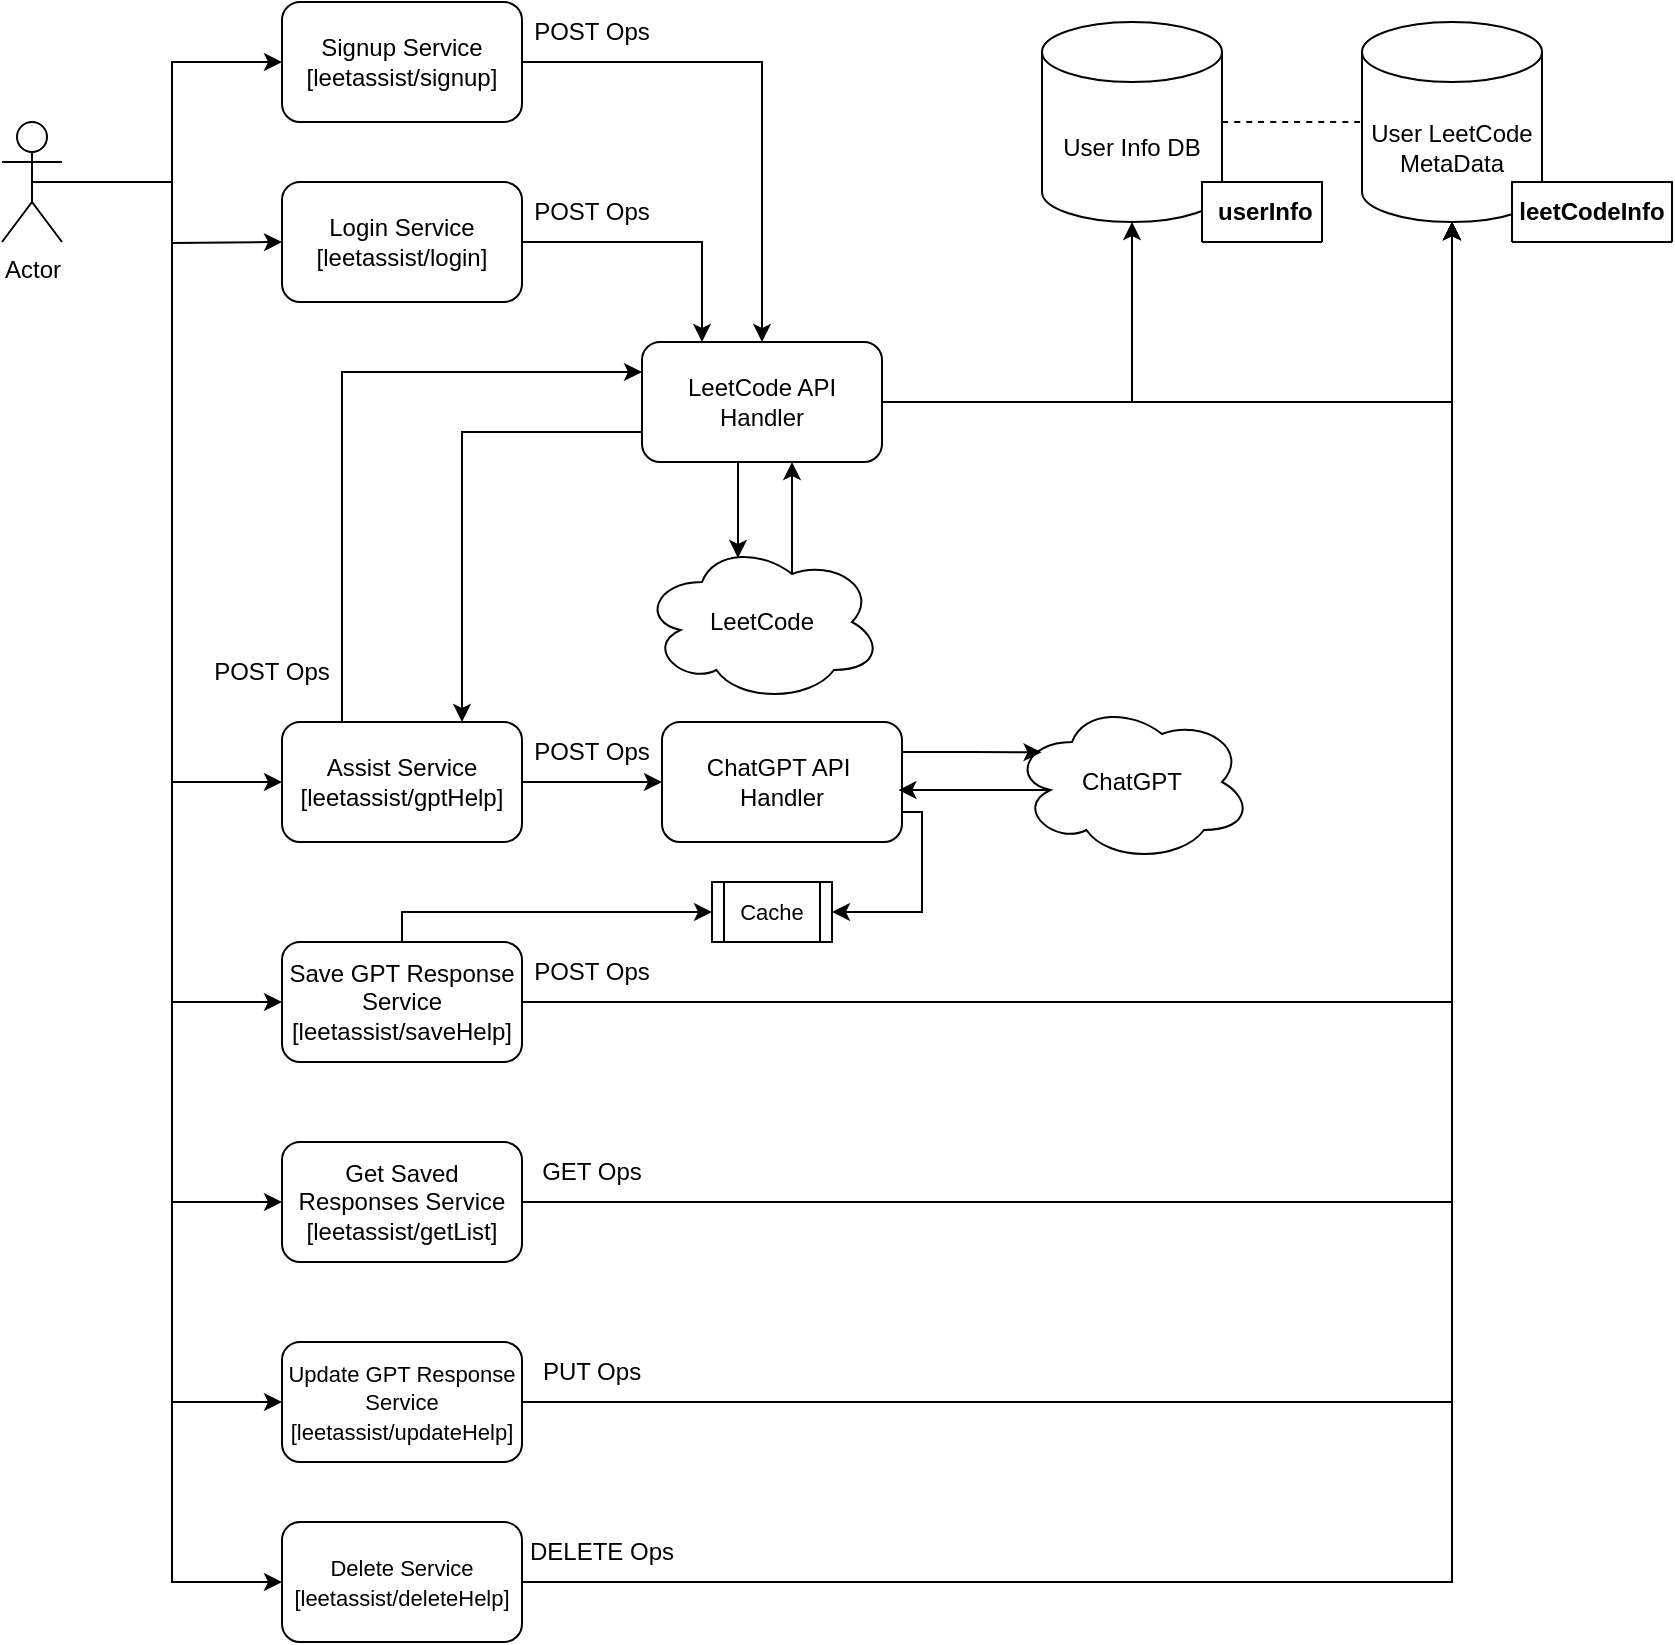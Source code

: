<mxfile version="26.0.11">
  <diagram name="Page-1" id="sjRYy_9pcB5eoI-cidoD">
    <mxGraphModel dx="1467" dy="707" grid="1" gridSize="10" guides="1" tooltips="1" connect="1" arrows="1" fold="1" page="1" pageScale="1" pageWidth="850" pageHeight="1100" math="0" shadow="0">
      <root>
        <mxCell id="0" />
        <mxCell id="1" parent="0" />
        <mxCell id="rSFfT3zBbqfsnvvld2Uv-13" style="edgeStyle=orthogonalEdgeStyle;rounded=0;orthogonalLoop=1;jettySize=auto;html=1;exitX=0.5;exitY=0.5;exitDx=0;exitDy=0;exitPerimeter=0;entryX=0;entryY=0.5;entryDx=0;entryDy=0;" edge="1" parent="1" source="rSFfT3zBbqfsnvvld2Uv-4" target="rSFfT3zBbqfsnvvld2Uv-9">
          <mxGeometry relative="1" as="geometry" />
        </mxCell>
        <mxCell id="rSFfT3zBbqfsnvvld2Uv-14" style="edgeStyle=orthogonalEdgeStyle;rounded=0;orthogonalLoop=1;jettySize=auto;html=1;exitX=0.5;exitY=0.5;exitDx=0;exitDy=0;exitPerimeter=0;entryX=0;entryY=0.5;entryDx=0;entryDy=0;" edge="1" parent="1" source="rSFfT3zBbqfsnvvld2Uv-4">
          <mxGeometry relative="1" as="geometry">
            <mxPoint x="210" y="400" as="targetPoint" />
          </mxGeometry>
        </mxCell>
        <mxCell id="rSFfT3zBbqfsnvvld2Uv-75" style="edgeStyle=elbowEdgeStyle;rounded=0;orthogonalLoop=1;jettySize=auto;html=1;entryX=0;entryY=0.5;entryDx=0;entryDy=0;" edge="1" parent="1" source="rSFfT3zBbqfsnvvld2Uv-4" target="rSFfT3zBbqfsnvvld2Uv-71">
          <mxGeometry relative="1" as="geometry" />
        </mxCell>
        <mxCell id="rSFfT3zBbqfsnvvld2Uv-76" style="edgeStyle=elbowEdgeStyle;rounded=0;orthogonalLoop=1;jettySize=auto;html=1;entryX=0;entryY=0.5;entryDx=0;entryDy=0;" edge="1" parent="1" source="rSFfT3zBbqfsnvvld2Uv-4" target="rSFfT3zBbqfsnvvld2Uv-72">
          <mxGeometry relative="1" as="geometry" />
        </mxCell>
        <mxCell id="rSFfT3zBbqfsnvvld2Uv-78" style="edgeStyle=elbowEdgeStyle;rounded=0;orthogonalLoop=1;jettySize=auto;html=1;entryX=0;entryY=0.5;entryDx=0;entryDy=0;" edge="1" parent="1" source="rSFfT3zBbqfsnvvld2Uv-4" target="rSFfT3zBbqfsnvvld2Uv-77">
          <mxGeometry relative="1" as="geometry" />
        </mxCell>
        <mxCell id="rSFfT3zBbqfsnvvld2Uv-89" style="edgeStyle=elbowEdgeStyle;rounded=0;orthogonalLoop=1;jettySize=auto;html=1;entryX=0;entryY=0.5;entryDx=0;entryDy=0;" edge="1" parent="1" source="rSFfT3zBbqfsnvvld2Uv-4" target="rSFfT3zBbqfsnvvld2Uv-88">
          <mxGeometry relative="1" as="geometry" />
        </mxCell>
        <mxCell id="rSFfT3zBbqfsnvvld2Uv-108" style="edgeStyle=elbowEdgeStyle;rounded=0;orthogonalLoop=1;jettySize=auto;html=1;entryX=0;entryY=0.5;entryDx=0;entryDy=0;" edge="1" parent="1" source="rSFfT3zBbqfsnvvld2Uv-4" target="rSFfT3zBbqfsnvvld2Uv-107">
          <mxGeometry relative="1" as="geometry" />
        </mxCell>
        <mxCell id="rSFfT3zBbqfsnvvld2Uv-4" value="Actor" style="shape=umlActor;verticalLabelPosition=bottom;verticalAlign=top;html=1;outlineConnect=0;" vertex="1" parent="1">
          <mxGeometry x="70" y="340" width="30" height="60" as="geometry" />
        </mxCell>
        <mxCell id="rSFfT3zBbqfsnvvld2Uv-65" style="edgeStyle=elbowEdgeStyle;rounded=0;orthogonalLoop=1;jettySize=auto;html=1;exitX=1;exitY=0.5;exitDx=0;exitDy=0;" edge="1" parent="1" source="rSFfT3zBbqfsnvvld2Uv-9">
          <mxGeometry relative="1" as="geometry">
            <mxPoint x="450" y="450" as="targetPoint" />
            <Array as="points">
              <mxPoint x="450" y="380" />
            </Array>
          </mxGeometry>
        </mxCell>
        <mxCell id="rSFfT3zBbqfsnvvld2Uv-9" value="Signup Service&lt;br&gt;[leetassist/signup]" style="rounded=1;whiteSpace=wrap;html=1;" vertex="1" parent="1">
          <mxGeometry x="210" y="280" width="120" height="60" as="geometry" />
        </mxCell>
        <mxCell id="rSFfT3zBbqfsnvvld2Uv-58" style="edgeStyle=elbowEdgeStyle;rounded=0;orthogonalLoop=1;jettySize=auto;html=1;exitX=1;exitY=0.5;exitDx=0;exitDy=0;entryX=0.25;entryY=0;entryDx=0;entryDy=0;" edge="1" parent="1" source="rSFfT3zBbqfsnvvld2Uv-10" target="rSFfT3zBbqfsnvvld2Uv-51">
          <mxGeometry relative="1" as="geometry">
            <Array as="points">
              <mxPoint x="420" y="430" />
            </Array>
          </mxGeometry>
        </mxCell>
        <mxCell id="rSFfT3zBbqfsnvvld2Uv-10" value="Login Service&lt;br&gt;[leetassist/login]" style="rounded=1;whiteSpace=wrap;html=1;" vertex="1" parent="1">
          <mxGeometry x="210" y="370" width="120" height="60" as="geometry" />
        </mxCell>
        <mxCell id="rSFfT3zBbqfsnvvld2Uv-11" value="User Info DB" style="shape=cylinder3;whiteSpace=wrap;html=1;boundedLbl=1;backgroundOutline=1;size=15;" vertex="1" parent="1">
          <mxGeometry x="590" y="290" width="90" height="100" as="geometry" />
        </mxCell>
        <mxCell id="rSFfT3zBbqfsnvvld2Uv-18" value="User LeetCode MetaData" style="shape=cylinder3;whiteSpace=wrap;html=1;boundedLbl=1;backgroundOutline=1;size=15;" vertex="1" parent="1">
          <mxGeometry x="750" y="290" width="90" height="100" as="geometry" />
        </mxCell>
        <mxCell id="rSFfT3zBbqfsnvvld2Uv-40" value="&amp;nbsp;&lt;b&gt;userInfo&lt;/b&gt;" style="swimlane;fontStyle=0;childLayout=stackLayout;horizontal=1;startSize=30;horizontalStack=0;resizeParent=1;resizeParentMax=0;resizeLast=0;collapsible=1;marginBottom=0;whiteSpace=wrap;html=1;" vertex="1" collapsed="1" parent="1">
          <mxGeometry x="670" y="370" width="60" height="30" as="geometry">
            <mxRectangle x="440" y="385" width="93.33" height="150" as="alternateBounds" />
          </mxGeometry>
        </mxCell>
        <mxCell id="rSFfT3zBbqfsnvvld2Uv-41" value="user_id (PK)" style="text;strokeColor=none;fillColor=none;align=left;verticalAlign=middle;spacingLeft=4;spacingRight=4;overflow=hidden;points=[[0,0.5],[1,0.5]];portConstraint=eastwest;rotatable=0;whiteSpace=wrap;html=1;" vertex="1" parent="rSFfT3zBbqfsnvvld2Uv-40">
          <mxGeometry y="30" width="93.33" height="30" as="geometry" />
        </mxCell>
        <mxCell id="rSFfT3zBbqfsnvvld2Uv-42" value="user_name" style="text;strokeColor=none;fillColor=none;align=left;verticalAlign=middle;spacingLeft=4;spacingRight=4;overflow=hidden;points=[[0,0.5],[1,0.5]];portConstraint=eastwest;rotatable=0;whiteSpace=wrap;html=1;" vertex="1" parent="rSFfT3zBbqfsnvvld2Uv-40">
          <mxGeometry y="60" width="93.33" height="30" as="geometry" />
        </mxCell>
        <mxCell id="rSFfT3zBbqfsnvvld2Uv-43" value="user_pw&lt;div&gt;&lt;br&gt;&lt;/div&gt;" style="text;strokeColor=none;fillColor=none;align=left;verticalAlign=middle;spacingLeft=4;spacingRight=4;overflow=hidden;points=[[0,0.5],[1,0.5]];portConstraint=eastwest;rotatable=0;whiteSpace=wrap;html=1;" vertex="1" parent="rSFfT3zBbqfsnvvld2Uv-40">
          <mxGeometry y="90" width="93.33" height="30" as="geometry" />
        </mxCell>
        <mxCell id="rSFfT3zBbqfsnvvld2Uv-45" value="leetUserName" style="text;strokeColor=none;fillColor=none;align=left;verticalAlign=middle;spacingLeft=4;spacingRight=4;overflow=hidden;points=[[0,0.5],[1,0.5]];portConstraint=eastwest;rotatable=0;whiteSpace=wrap;html=1;" vertex="1" parent="rSFfT3zBbqfsnvvld2Uv-40">
          <mxGeometry y="120" width="93.33" height="30" as="geometry" />
        </mxCell>
        <mxCell id="rSFfT3zBbqfsnvvld2Uv-46" value="&lt;b&gt;leetCodeInfo&lt;/b&gt;" style="swimlane;fontStyle=0;childLayout=stackLayout;horizontal=1;startSize=30;horizontalStack=0;resizeParent=1;resizeParentMax=0;resizeLast=0;collapsible=1;marginBottom=0;whiteSpace=wrap;html=1;" vertex="1" collapsed="1" parent="1">
          <mxGeometry x="825" y="370" width="80" height="30" as="geometry">
            <mxRectangle x="740" y="170" width="120" height="90" as="alternateBounds" />
          </mxGeometry>
        </mxCell>
        <mxCell id="rSFfT3zBbqfsnvvld2Uv-47" value="user_id (PK)" style="text;strokeColor=none;fillColor=none;align=left;verticalAlign=middle;spacingLeft=4;spacingRight=4;overflow=hidden;points=[[0,0.5],[1,0.5]];portConstraint=eastwest;rotatable=0;whiteSpace=wrap;html=1;" vertex="1" parent="rSFfT3zBbqfsnvvld2Uv-46">
          <mxGeometry y="30" width="120" height="30" as="geometry" />
        </mxCell>
        <mxCell id="rSFfT3zBbqfsnvvld2Uv-50" value="leetUserName" style="text;strokeColor=none;fillColor=none;align=left;verticalAlign=middle;spacingLeft=4;spacingRight=4;overflow=hidden;points=[[0,0.5],[1,0.5]];portConstraint=eastwest;rotatable=0;whiteSpace=wrap;html=1;" vertex="1" parent="rSFfT3zBbqfsnvvld2Uv-46">
          <mxGeometry y="60" width="120" height="30" as="geometry" />
        </mxCell>
        <mxCell id="rSFfT3zBbqfsnvvld2Uv-101" style="edgeStyle=elbowEdgeStyle;rounded=0;orthogonalLoop=1;jettySize=auto;html=1;exitX=0;exitY=0.75;exitDx=0;exitDy=0;entryX=0.75;entryY=0;entryDx=0;entryDy=0;" edge="1" parent="1" source="rSFfT3zBbqfsnvvld2Uv-51" target="rSFfT3zBbqfsnvvld2Uv-71">
          <mxGeometry relative="1" as="geometry">
            <Array as="points">
              <mxPoint x="300" y="570" />
            </Array>
          </mxGeometry>
        </mxCell>
        <mxCell id="rSFfT3zBbqfsnvvld2Uv-51" value="LeetCode API Handler" style="rounded=1;whiteSpace=wrap;html=1;" vertex="1" parent="1">
          <mxGeometry x="390" y="450" width="120" height="60" as="geometry" />
        </mxCell>
        <mxCell id="rSFfT3zBbqfsnvvld2Uv-57" style="edgeStyle=elbowEdgeStyle;rounded=0;orthogonalLoop=1;jettySize=auto;html=1;exitX=0.625;exitY=0.2;exitDx=0;exitDy=0;exitPerimeter=0;" edge="1" parent="1" source="rSFfT3zBbqfsnvvld2Uv-52" target="rSFfT3zBbqfsnvvld2Uv-51">
          <mxGeometry relative="1" as="geometry" />
        </mxCell>
        <mxCell id="rSFfT3zBbqfsnvvld2Uv-52" value="LeetCode" style="ellipse;shape=cloud;whiteSpace=wrap;html=1;" vertex="1" parent="1">
          <mxGeometry x="390" y="550" width="120" height="80" as="geometry" />
        </mxCell>
        <mxCell id="rSFfT3zBbqfsnvvld2Uv-59" style="edgeStyle=elbowEdgeStyle;rounded=0;orthogonalLoop=1;jettySize=auto;html=1;exitX=1;exitY=0.5;exitDx=0;exitDy=0;entryX=0.5;entryY=1;entryDx=0;entryDy=0;entryPerimeter=0;" edge="1" parent="1" source="rSFfT3zBbqfsnvvld2Uv-51" target="rSFfT3zBbqfsnvvld2Uv-18">
          <mxGeometry relative="1" as="geometry">
            <Array as="points">
              <mxPoint x="795" y="430" />
            </Array>
          </mxGeometry>
        </mxCell>
        <mxCell id="rSFfT3zBbqfsnvvld2Uv-64" style="edgeStyle=elbowEdgeStyle;rounded=0;orthogonalLoop=1;jettySize=auto;html=1;exitX=0.25;exitY=1;exitDx=0;exitDy=0;entryX=0.4;entryY=0.1;entryDx=0;entryDy=0;entryPerimeter=0;" edge="1" parent="1" source="rSFfT3zBbqfsnvvld2Uv-51" target="rSFfT3zBbqfsnvvld2Uv-52">
          <mxGeometry relative="1" as="geometry">
            <Array as="points">
              <mxPoint x="438" y="530" />
            </Array>
          </mxGeometry>
        </mxCell>
        <mxCell id="rSFfT3zBbqfsnvvld2Uv-67" style="edgeStyle=elbowEdgeStyle;rounded=0;orthogonalLoop=1;jettySize=auto;html=1;exitX=1;exitY=0.5;exitDx=0;exitDy=0;entryX=0.5;entryY=1;entryDx=0;entryDy=0;entryPerimeter=0;" edge="1" parent="1" source="rSFfT3zBbqfsnvvld2Uv-51" target="rSFfT3zBbqfsnvvld2Uv-11">
          <mxGeometry relative="1" as="geometry">
            <Array as="points">
              <mxPoint x="635" y="460" />
            </Array>
          </mxGeometry>
        </mxCell>
        <mxCell id="rSFfT3zBbqfsnvvld2Uv-70" style="edgeStyle=elbowEdgeStyle;rounded=0;orthogonalLoop=1;jettySize=auto;html=1;exitX=1;exitY=0.5;exitDx=0;exitDy=0;exitPerimeter=0;entryX=0;entryY=0.5;entryDx=0;entryDy=0;entryPerimeter=0;curved=1;endArrow=none;startFill=0;dashed=1;" edge="1" parent="1" source="rSFfT3zBbqfsnvvld2Uv-11" target="rSFfT3zBbqfsnvvld2Uv-18">
          <mxGeometry relative="1" as="geometry">
            <Array as="points">
              <mxPoint x="720" y="350" />
            </Array>
          </mxGeometry>
        </mxCell>
        <mxCell id="rSFfT3zBbqfsnvvld2Uv-81" style="edgeStyle=elbowEdgeStyle;rounded=0;orthogonalLoop=1;jettySize=auto;html=1;exitX=1;exitY=0.5;exitDx=0;exitDy=0;entryX=0;entryY=0.5;entryDx=0;entryDy=0;" edge="1" parent="1" source="rSFfT3zBbqfsnvvld2Uv-71" target="rSFfT3zBbqfsnvvld2Uv-79">
          <mxGeometry relative="1" as="geometry" />
        </mxCell>
        <mxCell id="rSFfT3zBbqfsnvvld2Uv-100" style="edgeStyle=elbowEdgeStyle;rounded=0;orthogonalLoop=1;jettySize=auto;html=1;exitX=0.25;exitY=0;exitDx=0;exitDy=0;entryX=0;entryY=0.25;entryDx=0;entryDy=0;" edge="1" parent="1" source="rSFfT3zBbqfsnvvld2Uv-71" target="rSFfT3zBbqfsnvvld2Uv-51">
          <mxGeometry relative="1" as="geometry">
            <Array as="points">
              <mxPoint x="240" y="550" />
            </Array>
          </mxGeometry>
        </mxCell>
        <mxCell id="rSFfT3zBbqfsnvvld2Uv-71" value="Assist Service&lt;br&gt;[leetassist/gptHelp]" style="rounded=1;whiteSpace=wrap;html=1;" vertex="1" parent="1">
          <mxGeometry x="210" y="640" width="120" height="60" as="geometry" />
        </mxCell>
        <mxCell id="rSFfT3zBbqfsnvvld2Uv-72" value="&lt;font style=&quot;font-size: 11px;&quot;&gt;Delete Service&lt;br&gt;[leetassist/deleteHelp]&lt;/font&gt;" style="rounded=1;whiteSpace=wrap;html=1;" vertex="1" parent="1">
          <mxGeometry x="210" y="1040" width="120" height="60" as="geometry" />
        </mxCell>
        <mxCell id="rSFfT3zBbqfsnvvld2Uv-104" style="edgeStyle=elbowEdgeStyle;rounded=0;orthogonalLoop=1;jettySize=auto;html=1;exitX=0.5;exitY=0;exitDx=0;exitDy=0;entryX=0;entryY=0.5;entryDx=0;entryDy=0;" edge="1" parent="1" source="rSFfT3zBbqfsnvvld2Uv-77" target="rSFfT3zBbqfsnvvld2Uv-103">
          <mxGeometry relative="1" as="geometry">
            <Array as="points">
              <mxPoint x="270" y="740" />
            </Array>
          </mxGeometry>
        </mxCell>
        <mxCell id="rSFfT3zBbqfsnvvld2Uv-77" value="Save GPT Response Service&lt;br&gt;[leetassist/saveHelp]" style="rounded=1;whiteSpace=wrap;html=1;" vertex="1" parent="1">
          <mxGeometry x="210" y="750" width="120" height="60" as="geometry" />
        </mxCell>
        <mxCell id="rSFfT3zBbqfsnvvld2Uv-106" style="edgeStyle=elbowEdgeStyle;rounded=0;orthogonalLoop=1;jettySize=auto;html=1;exitX=1;exitY=0.75;exitDx=0;exitDy=0;entryX=1;entryY=0.5;entryDx=0;entryDy=0;" edge="1" parent="1" source="rSFfT3zBbqfsnvvld2Uv-79" target="rSFfT3zBbqfsnvvld2Uv-103">
          <mxGeometry relative="1" as="geometry">
            <Array as="points">
              <mxPoint x="530" y="720" />
            </Array>
          </mxGeometry>
        </mxCell>
        <mxCell id="rSFfT3zBbqfsnvvld2Uv-79" value="ChatGPT API&amp;nbsp; Handler" style="rounded=1;whiteSpace=wrap;html=1;" vertex="1" parent="1">
          <mxGeometry x="400" y="640" width="120" height="60" as="geometry" />
        </mxCell>
        <mxCell id="rSFfT3zBbqfsnvvld2Uv-80" value="ChatGPT" style="ellipse;shape=cloud;whiteSpace=wrap;html=1;" vertex="1" parent="1">
          <mxGeometry x="575" y="630" width="120" height="80" as="geometry" />
        </mxCell>
        <mxCell id="rSFfT3zBbqfsnvvld2Uv-82" style="edgeStyle=elbowEdgeStyle;rounded=0;orthogonalLoop=1;jettySize=auto;html=1;exitX=1;exitY=0.25;exitDx=0;exitDy=0;entryX=0.123;entryY=0.314;entryDx=0;entryDy=0;entryPerimeter=0;" edge="1" parent="1" source="rSFfT3zBbqfsnvvld2Uv-79" target="rSFfT3zBbqfsnvvld2Uv-80">
          <mxGeometry relative="1" as="geometry" />
        </mxCell>
        <mxCell id="rSFfT3zBbqfsnvvld2Uv-85" style="edgeStyle=elbowEdgeStyle;rounded=0;orthogonalLoop=1;jettySize=auto;html=1;exitX=0.16;exitY=0.55;exitDx=0;exitDy=0;exitPerimeter=0;entryX=0.985;entryY=0.567;entryDx=0;entryDy=0;entryPerimeter=0;" edge="1" parent="1" source="rSFfT3zBbqfsnvvld2Uv-80" target="rSFfT3zBbqfsnvvld2Uv-79">
          <mxGeometry relative="1" as="geometry" />
        </mxCell>
        <mxCell id="rSFfT3zBbqfsnvvld2Uv-87" style="edgeStyle=elbowEdgeStyle;rounded=0;orthogonalLoop=1;jettySize=auto;html=1;exitX=1;exitY=0.5;exitDx=0;exitDy=0;entryX=0.5;entryY=1;entryDx=0;entryDy=0;entryPerimeter=0;" edge="1" parent="1" source="rSFfT3zBbqfsnvvld2Uv-77" target="rSFfT3zBbqfsnvvld2Uv-18">
          <mxGeometry relative="1" as="geometry">
            <Array as="points">
              <mxPoint x="795" y="780" />
            </Array>
          </mxGeometry>
        </mxCell>
        <mxCell id="rSFfT3zBbqfsnvvld2Uv-88" value="Get Saved Responses Service&lt;div&gt;[leetassist/getList]&lt;/div&gt;" style="rounded=1;whiteSpace=wrap;html=1;" vertex="1" parent="1">
          <mxGeometry x="210" y="850" width="120" height="60" as="geometry" />
        </mxCell>
        <mxCell id="rSFfT3zBbqfsnvvld2Uv-90" style="edgeStyle=elbowEdgeStyle;rounded=0;orthogonalLoop=1;jettySize=auto;html=1;exitX=1;exitY=0.5;exitDx=0;exitDy=0;entryX=0.5;entryY=1;entryDx=0;entryDy=0;entryPerimeter=0;" edge="1" parent="1" source="rSFfT3zBbqfsnvvld2Uv-72" target="rSFfT3zBbqfsnvvld2Uv-18">
          <mxGeometry relative="1" as="geometry">
            <Array as="points">
              <mxPoint x="795" y="880" />
            </Array>
          </mxGeometry>
        </mxCell>
        <mxCell id="rSFfT3zBbqfsnvvld2Uv-91" style="edgeStyle=elbowEdgeStyle;rounded=0;orthogonalLoop=1;jettySize=auto;html=1;exitX=1;exitY=0.5;exitDx=0;exitDy=0;entryX=0.5;entryY=1;entryDx=0;entryDy=0;entryPerimeter=0;" edge="1" parent="1" source="rSFfT3zBbqfsnvvld2Uv-88" target="rSFfT3zBbqfsnvvld2Uv-18">
          <mxGeometry relative="1" as="geometry">
            <Array as="points">
              <mxPoint x="795" y="820" />
            </Array>
          </mxGeometry>
        </mxCell>
        <mxCell id="rSFfT3zBbqfsnvvld2Uv-94" value="DELETE Ops" style="text;html=1;align=center;verticalAlign=middle;whiteSpace=wrap;rounded=0;" vertex="1" parent="1">
          <mxGeometry x="330" y="1040" width="80" height="30" as="geometry" />
        </mxCell>
        <mxCell id="rSFfT3zBbqfsnvvld2Uv-95" value="GET Ops" style="text;html=1;align=center;verticalAlign=middle;whiteSpace=wrap;rounded=0;" vertex="1" parent="1">
          <mxGeometry x="330" y="850" width="70" height="30" as="geometry" />
        </mxCell>
        <mxCell id="rSFfT3zBbqfsnvvld2Uv-96" value="POST Ops" style="text;html=1;align=center;verticalAlign=middle;whiteSpace=wrap;rounded=0;" vertex="1" parent="1">
          <mxGeometry x="330" y="750" width="70" height="30" as="geometry" />
        </mxCell>
        <mxCell id="rSFfT3zBbqfsnvvld2Uv-103" value="&lt;font style=&quot;font-size: 11px;&quot;&gt;Cache&lt;/font&gt;" style="shape=process;whiteSpace=wrap;html=1;backgroundOutline=1;" vertex="1" parent="1">
          <mxGeometry x="425" y="720" width="60" height="30" as="geometry" />
        </mxCell>
        <mxCell id="rSFfT3zBbqfsnvvld2Uv-107" value="&lt;font style=&quot;font-size: 11px;&quot;&gt;Update GPT Response Service&lt;/font&gt;&lt;div&gt;&lt;font style=&quot;font-size: 11px;&quot;&gt;[leetassist/updateHelp]&lt;/font&gt;&lt;/div&gt;" style="rounded=1;whiteSpace=wrap;html=1;" vertex="1" parent="1">
          <mxGeometry x="210" y="950" width="120" height="60" as="geometry" />
        </mxCell>
        <mxCell id="rSFfT3zBbqfsnvvld2Uv-109" style="edgeStyle=elbowEdgeStyle;rounded=0;orthogonalLoop=1;jettySize=auto;html=1;exitX=1;exitY=0.5;exitDx=0;exitDy=0;entryX=0.5;entryY=1;entryDx=0;entryDy=0;entryPerimeter=0;" edge="1" parent="1" source="rSFfT3zBbqfsnvvld2Uv-107" target="rSFfT3zBbqfsnvvld2Uv-18">
          <mxGeometry relative="1" as="geometry">
            <Array as="points">
              <mxPoint x="795" y="960" />
            </Array>
          </mxGeometry>
        </mxCell>
        <mxCell id="rSFfT3zBbqfsnvvld2Uv-110" value="PUT Ops" style="text;html=1;align=center;verticalAlign=middle;whiteSpace=wrap;rounded=0;" vertex="1" parent="1">
          <mxGeometry x="330" y="950" width="70" height="30" as="geometry" />
        </mxCell>
        <mxCell id="rSFfT3zBbqfsnvvld2Uv-112" value="POST Ops" style="text;html=1;align=center;verticalAlign=middle;whiteSpace=wrap;rounded=0;" vertex="1" parent="1">
          <mxGeometry x="330" y="640" width="70" height="30" as="geometry" />
        </mxCell>
        <mxCell id="rSFfT3zBbqfsnvvld2Uv-113" value="POST Ops" style="text;html=1;align=center;verticalAlign=middle;whiteSpace=wrap;rounded=0;" vertex="1" parent="1">
          <mxGeometry x="170" y="600" width="70" height="30" as="geometry" />
        </mxCell>
        <mxCell id="rSFfT3zBbqfsnvvld2Uv-114" value="POST Ops" style="text;html=1;align=center;verticalAlign=middle;whiteSpace=wrap;rounded=0;" vertex="1" parent="1">
          <mxGeometry x="330" y="370" width="70" height="30" as="geometry" />
        </mxCell>
        <mxCell id="rSFfT3zBbqfsnvvld2Uv-115" value="POST Ops" style="text;html=1;align=center;verticalAlign=middle;whiteSpace=wrap;rounded=0;" vertex="1" parent="1">
          <mxGeometry x="330" y="280" width="70" height="30" as="geometry" />
        </mxCell>
      </root>
    </mxGraphModel>
  </diagram>
</mxfile>
